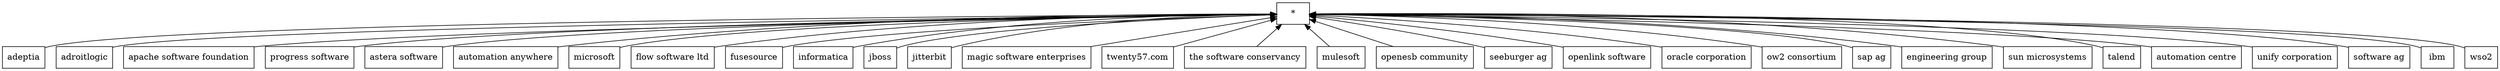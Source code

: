 digraph G { 
 rankdir=BT;
 subgraph ba { 
1 [shape=record,label="{adeptia}"];
2 [shape=record,label="{adroitlogic}"];
3 [shape=record,label="{apache software foundation}"];
4 [shape=record,label="{progress software}"];
5 [shape=record,label="{astera software}"];
6 [shape=record,label="{automation anywhere}"];
7 [shape=record,label="{microsoft}"];
8 [shape=record,label="{flow software ltd}"];
9 [shape=record,label="{fusesource}"];
10 [shape=record,label="{informatica}"];
11 [shape=record,label="{jboss}"];
12 [shape=record,label="{jitterbit}"];
13 [shape=record,label="{magic software enterprises}"];
14 [shape=record,label="{twenty57.com}"];
15 [shape=record,label="{the software conservancy}"];
16 [shape=record,label="{mulesoft}"];
17 [shape=record,label="{openesb community}"];
18 [shape=record,label="{seeburger ag}"];
19 [shape=record,label="{openlink software}"];
20 [shape=record,label="{oracle corporation}"];
21 [shape=record,label="{ow2 consortium}"];
22 [shape=record,label="{sap ag}"];
23 [shape=record,label="{engineering group}"];
24 [shape=record,label="{sun microsystems}"];
25 [shape=record,label="{talend}"];
26 [shape=record,label="{automation centre}"];
27 [shape=record,label="{unify corporation}"];
28 [shape=record,label="{software ag}"];
29 [shape=record,label="{ibm}"];
30 [shape=record,label="{wso2}"];
31 [shape=record,label="{*}"];
1 -> 31
2 -> 31
3 -> 31
4 -> 31
5 -> 31
6 -> 31
7 -> 31
8 -> 31
9 -> 31
10 -> 31
11 -> 31
12 -> 31
13 -> 31
14 -> 31
15 -> 31
16 -> 31
17 -> 31
18 -> 31
19 -> 31
20 -> 31
21 -> 31
22 -> 31
23 -> 31
24 -> 31
25 -> 31
26 -> 31
27 -> 31
28 -> 31
29 -> 31
30 -> 31
}}